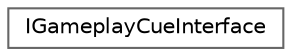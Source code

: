 digraph "Graphical Class Hierarchy"
{
 // INTERACTIVE_SVG=YES
 // LATEX_PDF_SIZE
  bgcolor="transparent";
  edge [fontname=Helvetica,fontsize=10,labelfontname=Helvetica,labelfontsize=10];
  node [fontname=Helvetica,fontsize=10,shape=box,height=0.2,width=0.4];
  rankdir="LR";
  Node0 [id="Node000000",label="IGameplayCueInterface",height=0.2,width=0.4,color="grey40", fillcolor="white", style="filled",URL="$d6/dc3/classIGameplayCueInterface.html",tooltip="Interface for actors that wish to handle GameplayCue events from GameplayEffects."];
}
